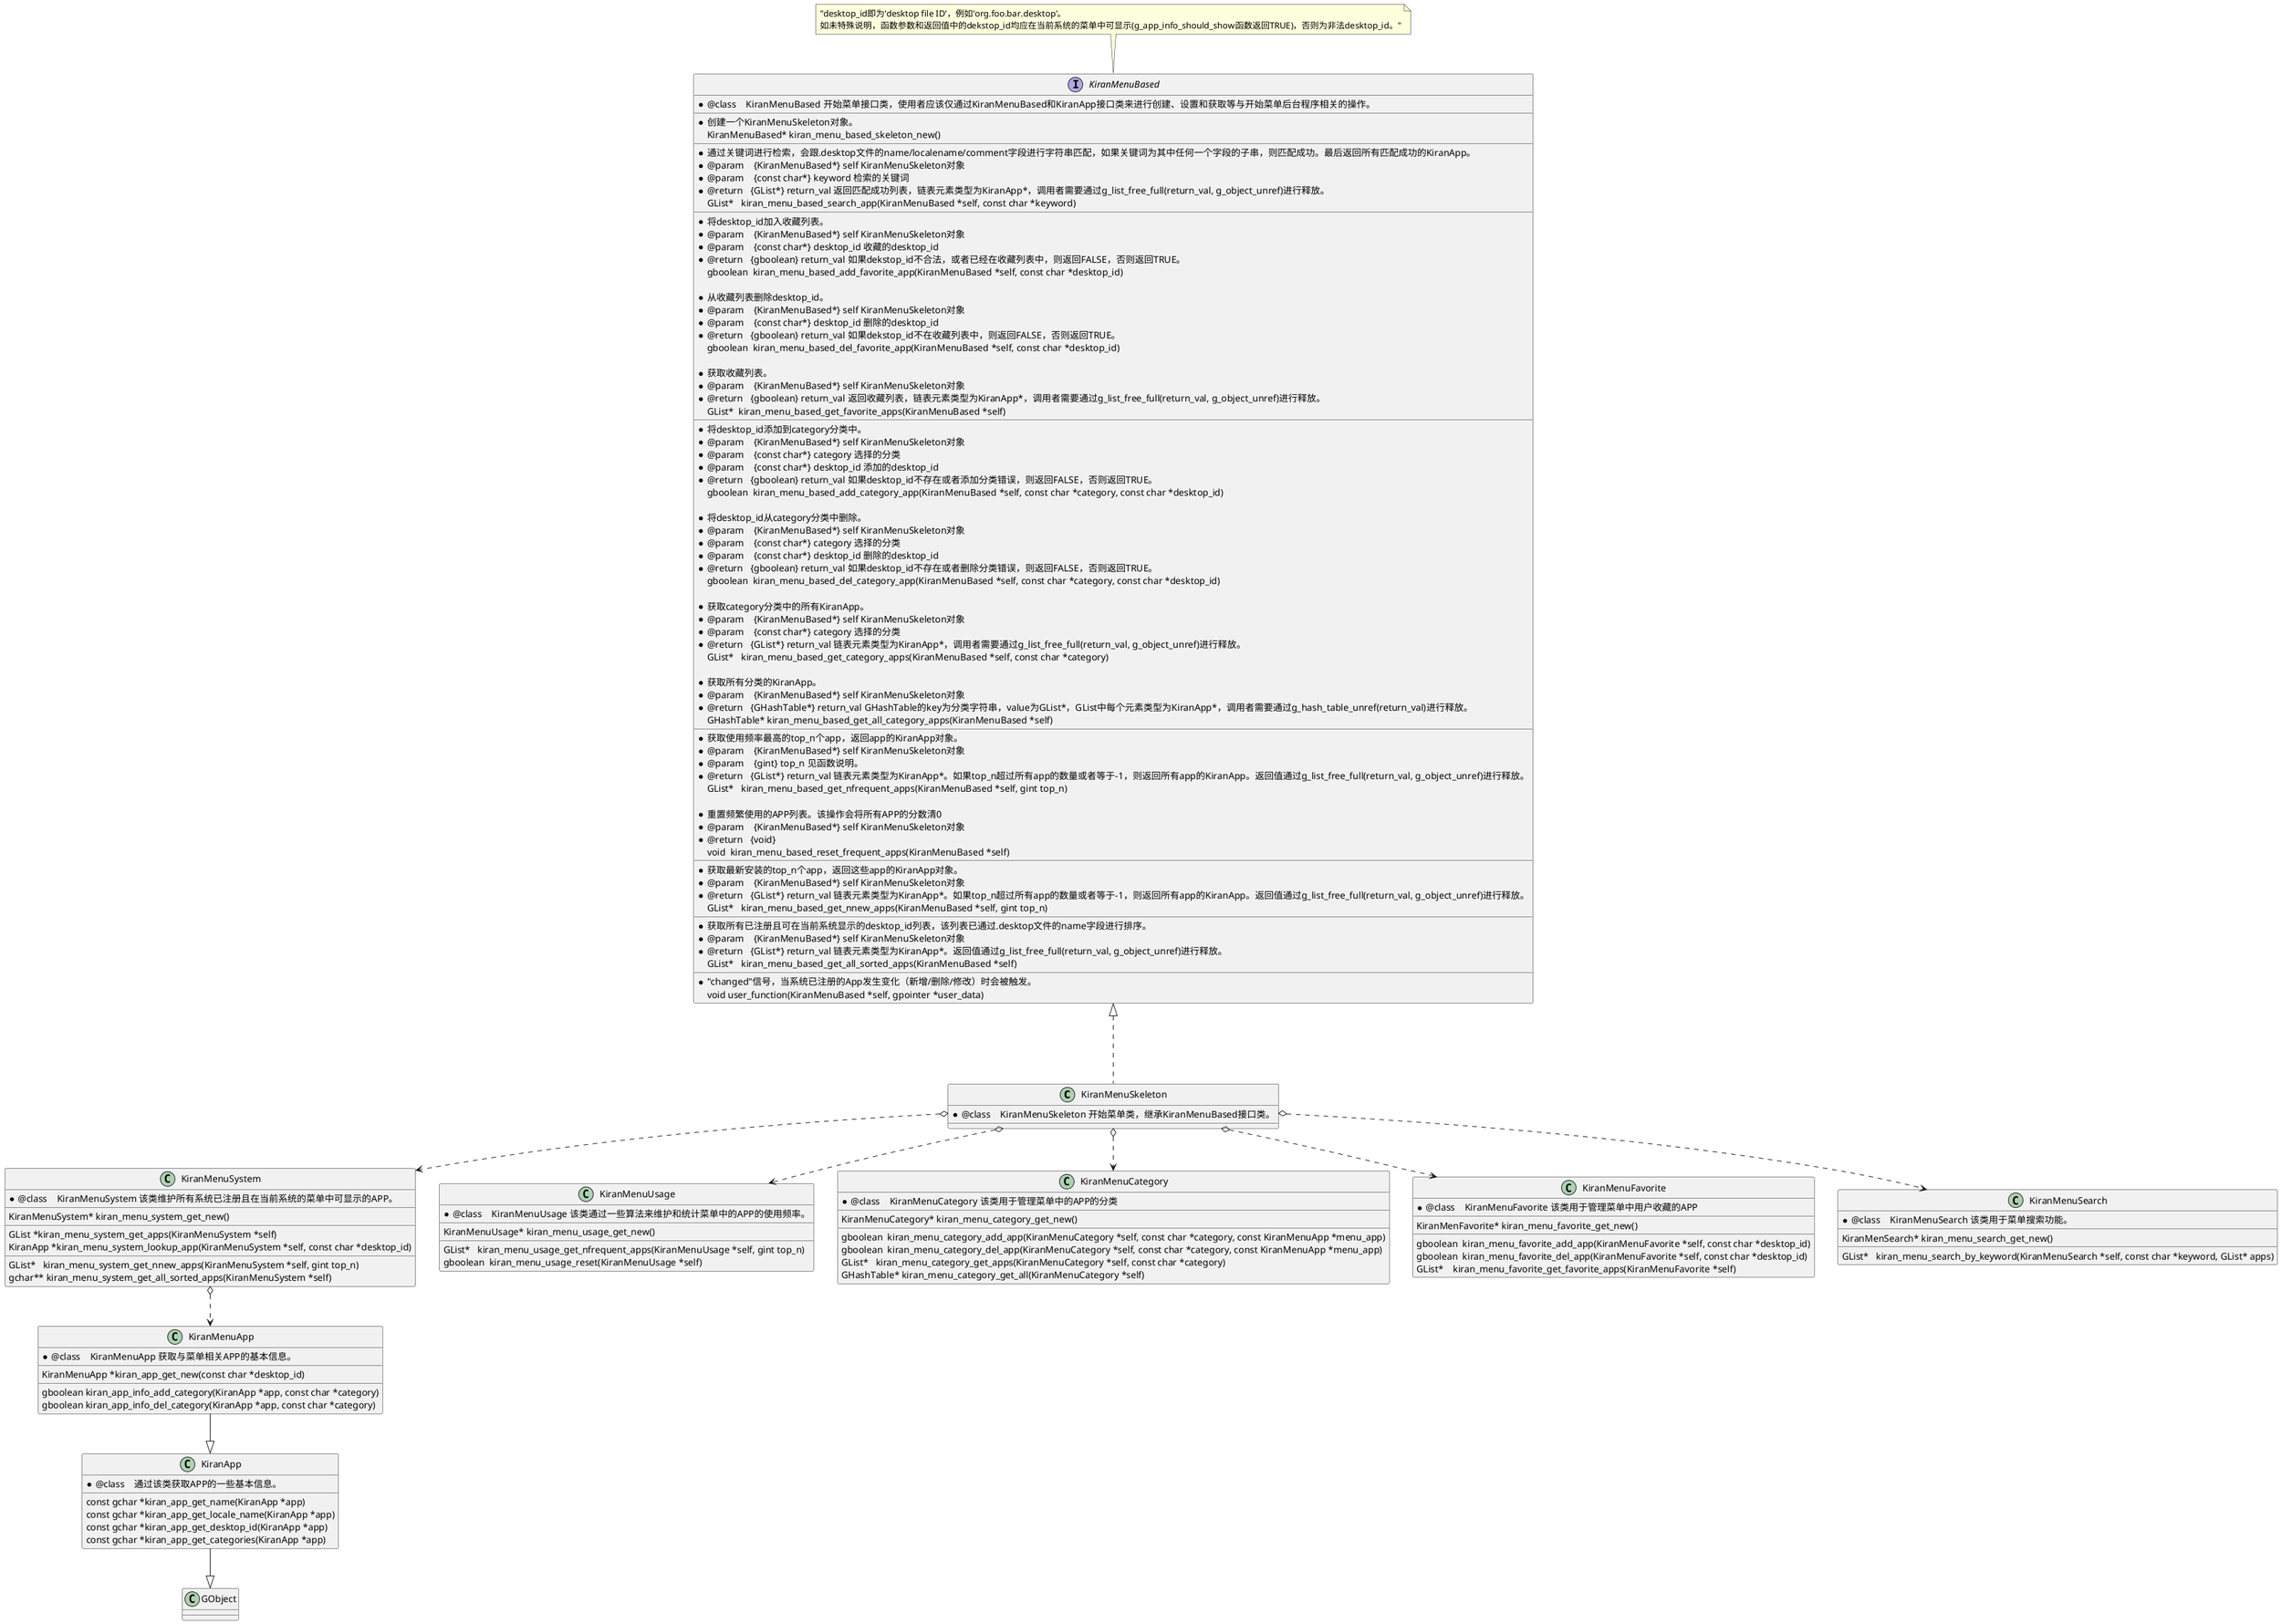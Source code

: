 @startuml

KiranMenuSkeleton -up..|> KiranMenuBased
KiranMenuSkeleton o..> KiranMenuSystem
KiranMenuSkeleton o..> KiranMenuUsage
KiranMenuSkeleton o..> KiranMenuCategory
KiranMenuSkeleton o..> KiranMenuFavorite
KiranMenuSkeleton o..> KiranMenuSearch
KiranMenuSystem o..> KiranMenuApp
KiranMenuApp --|> KiranApp
KiranApp --|> GObject

note top of KiranMenuBased : "desktop_id即为'desktop file ID'，例如'org.foo.bar.desktop'。\n如未特殊说明，函数参数和返回值中的dekstop_id均应在当前系统的菜单中可显示(g_app_info_should_show函数返回TRUE)，否则为非法desktop_id。"

interface KiranMenuBased {
    * @class    KiranMenuBased 开始菜单接口类，使用者应该仅通过KiranMenuBased和KiranApp接口类来进行创建、设置和获取等与开始菜单后台程序相关的操作。
    __
    * 创建一个KiranMenuSkeleton对象。
    KiranMenuBased* kiran_menu_based_skeleton_new()
    __
    * 通过关键词进行检索，会跟.desktop文件的name/localename/comment字段进行字符串匹配，如果关键词为其中任何一个字段的子串，则匹配成功。最后返回所有匹配成功的KiranApp。
    * @param    {KiranMenuBased*} self KiranMenuSkeleton对象
    * @param    {const char*} keyword 检索的关键词
    * @return   {GList*} return_val 返回匹配成功列表，链表元素类型为KiranApp*，调用者需要通过g_list_free_full(return_val, g_object_unref)进行释放。
    GList*   kiran_menu_based_search_app(KiranMenuBased *self, const char *keyword)
    __
    * 将desktop_id加入收藏列表。
    * @param    {KiranMenuBased*} self KiranMenuSkeleton对象
    * @param    {const char*} desktop_id 收藏的desktop_id
    * @return   {gboolean} return_val 如果dekstop_id不合法，或者已经在收藏列表中，则返回FALSE，否则返回TRUE。
    gboolean  kiran_menu_based_add_favorite_app(KiranMenuBased *self, const char *desktop_id)

    * 从收藏列表删除desktop_id。
    * @param    {KiranMenuBased*} self KiranMenuSkeleton对象
    * @param    {const char*} desktop_id 删除的desktop_id
    * @return   {gboolean} return_val 如果dekstop_id不在收藏列表中，则返回FALSE，否则返回TRUE。
    gboolean  kiran_menu_based_del_favorite_app(KiranMenuBased *self, const char *desktop_id)

    * 获取收藏列表。
    * @param    {KiranMenuBased*} self KiranMenuSkeleton对象
    * @return   {gboolean} return_val 返回收藏列表，链表元素类型为KiranApp*，调用者需要通过g_list_free_full(return_val, g_object_unref)进行释放。
    GList*  kiran_menu_based_get_favorite_apps(KiranMenuBased *self)
    __
    * 将desktop_id添加到category分类中。
    * @param    {KiranMenuBased*} self KiranMenuSkeleton对象
    * @param    {const char*} category 选择的分类
    * @param    {const char*} desktop_id 添加的desktop_id
    * @return   {gboolean} return_val 如果desktop_id不存在或者添加分类错误，则返回FALSE，否则返回TRUE。
    gboolean  kiran_menu_based_add_category_app(KiranMenuBased *self, const char *category, const char *desktop_id)

    * 将desktop_id从category分类中删除。
    * @param    {KiranMenuBased*} self KiranMenuSkeleton对象
    * @param    {const char*} category 选择的分类
    * @param    {const char*} desktop_id 删除的desktop_id
    * @return   {gboolean} return_val 如果desktop_id不存在或者删除分类错误，则返回FALSE，否则返回TRUE。
    gboolean  kiran_menu_based_del_category_app(KiranMenuBased *self, const char *category, const char *desktop_id)

    * 获取category分类中的所有KiranApp。
    * @param    {KiranMenuBased*} self KiranMenuSkeleton对象
    * @param    {const char*} category 选择的分类
    * @return   {GList*} return_val 链表元素类型为KiranApp*，调用者需要通过g_list_free_full(return_val, g_object_unref)进行释放。
    GList*   kiran_menu_based_get_category_apps(KiranMenuBased *self, const char *category)

    * 获取所有分类的KiranApp。
    * @param    {KiranMenuBased*} self KiranMenuSkeleton对象
    * @return   {GHashTable*} return_val GHashTable的key为分类字符串，value为GList*，GList中每个元素类型为KiranApp*，调用者需要通过g_hash_table_unref(return_val)进行释放。
    GHashTable* kiran_menu_based_get_all_category_apps(KiranMenuBased *self)
    __
    * 获取使用频率最高的top_n个app，返回app的KiranApp对象。
    * @param    {KiranMenuBased*} self KiranMenuSkeleton对象
    * @param    {gint} top_n 见函数说明。
    * @return   {GList*} return_val 链表元素类型为KiranApp*。如果top_n超过所有app的数量或者等于-1，则返回所有app的KiranApp。返回值通过g_list_free_full(return_val, g_object_unref)进行释放。
    GList*   kiran_menu_based_get_nfrequent_apps(KiranMenuBased *self, gint top_n)

    * 重置频繁使用的APP列表。该操作会将所有APP的分数清0
    * @param    {KiranMenuBased*} self KiranMenuSkeleton对象
    * @return   {void} 
    void  kiran_menu_based_reset_frequent_apps(KiranMenuBased *self)
    __
    * 获取最新安装的top_n个app，返回这些app的KiranApp对象。
    * @param    {KiranMenuBased*} self KiranMenuSkeleton对象
    * @return   {GList*} return_val 链表元素类型为KiranApp*。如果top_n超过所有app的数量或者等于-1，则返回所有app的KiranApp。返回值通过g_list_free_full(return_val, g_object_unref)进行释放。
    GList*   kiran_menu_based_get_nnew_apps(KiranMenuBased *self, gint top_n)
    __
    * 获取所有已注册且可在当前系统显示的desktop_id列表，该列表已通过.desktop文件的name字段进行排序。
    * @param    {KiranMenuBased*} self KiranMenuSkeleton对象
    * @return   {GList*} return_val 链表元素类型为KiranApp*。返回值通过g_list_free_full(return_val, g_object_unref)进行释放。
    GList*   kiran_menu_based_get_all_sorted_apps(KiranMenuBased *self)
    __
    * "changed"信号，当系统已注册的App发生变化（新增/删除/修改）时会被触发。
    void user_function(KiranMenuBased *self, gpointer *user_data)
}


class KiranMenuSkeleton {
    * @class    KiranMenuSkeleton 开始菜单类，继承KiranMenuBased接口类。
}

class KiranMenuSystem {
    * @class    KiranMenuSystem 该类维护所有系统已注册且在当前系统的菜单中可显示的APP。
    __
    KiranMenuSystem* kiran_menu_system_get_new()
    __
    GList *kiran_menu_system_get_apps(KiranMenuSystem *self)
    KiranApp *kiran_menu_system_lookup_app(KiranMenuSystem *self, const char *desktop_id)
    __
    GList*   kiran_menu_system_get_nnew_apps(KiranMenuSystem *self, gint top_n)
    gchar** kiran_menu_system_get_all_sorted_apps(KiranMenuSystem *self)
}

class KiranMenuUsage {
    * @class    KiranMenuUsage 该类通过一些算法来维护和统计菜单中的APP的使用频率。
    __
    KiranMenuUsage* kiran_menu_usage_get_new()
    __
    GList*   kiran_menu_usage_get_nfrequent_apps(KiranMenuUsage *self, gint top_n)
    gboolean  kiran_menu_usage_reset(KiranMenuUsage *self)
}

class KiranMenuCategory {
    * @class    KiranMenuCategory 该类用于管理菜单中的APP的分类
    __
    KiranMenuCategory* kiran_menu_category_get_new()
    __
    gboolean  kiran_menu_category_add_app(KiranMenuCategory *self, const char *category, const KiranMenuApp *menu_app)
    gboolean  kiran_menu_category_del_app(KiranMenuCategory *self, const char *category, const KiranMenuApp *menu_app)
    GList*   kiran_menu_category_get_apps(KiranMenuCategory *self, const char *category)
    GHashTable* kiran_menu_category_get_all(KiranMenuCategory *self)
}

class KiranMenuFavorite {
    * @class    KiranMenuFavorite 该类用于管理菜单中用户收藏的APP
    __
    KiranMenFavorite* kiran_menu_favorite_get_new()
    __
    gboolean  kiran_menu_favorite_add_app(KiranMenuFavorite *self, const char *desktop_id)
    gboolean  kiran_menu_favorite_del_app(KiranMenuFavorite *self, const char *desktop_id)
    GList*    kiran_menu_favorite_get_favorite_apps(KiranMenuFavorite *self)
}

class KiranMenuSearch {
    * @class    KiranMenuSearch 该类用于菜单搜索功能。
    __
    KiranMenSearch* kiran_menu_search_get_new()
    __
    GList*   kiran_menu_search_by_keyword(KiranMenuSearch *self, const char *keyword, GList* apps)
}

class KiranApp {
    * @class    通过该类获取APP的一些基本信息。
    __
    const gchar *kiran_app_get_name(KiranApp *app)
    const gchar *kiran_app_get_locale_name(KiranApp *app)
    const gchar *kiran_app_get_desktop_id(KiranApp *app)
    const gchar *kiran_app_get_categories(KiranApp *app)
}

class KiranMenuApp {
    * @class    KiranMenuApp 获取与菜单相关APP的基本信息。
    __
    KiranMenuApp *kiran_app_get_new(const char *desktop_id)
    __
    gboolean kiran_app_info_add_category(KiranApp *app, const char *category)
    gboolean kiran_app_info_del_category(KiranApp *app, const char *category)
}



@enduml